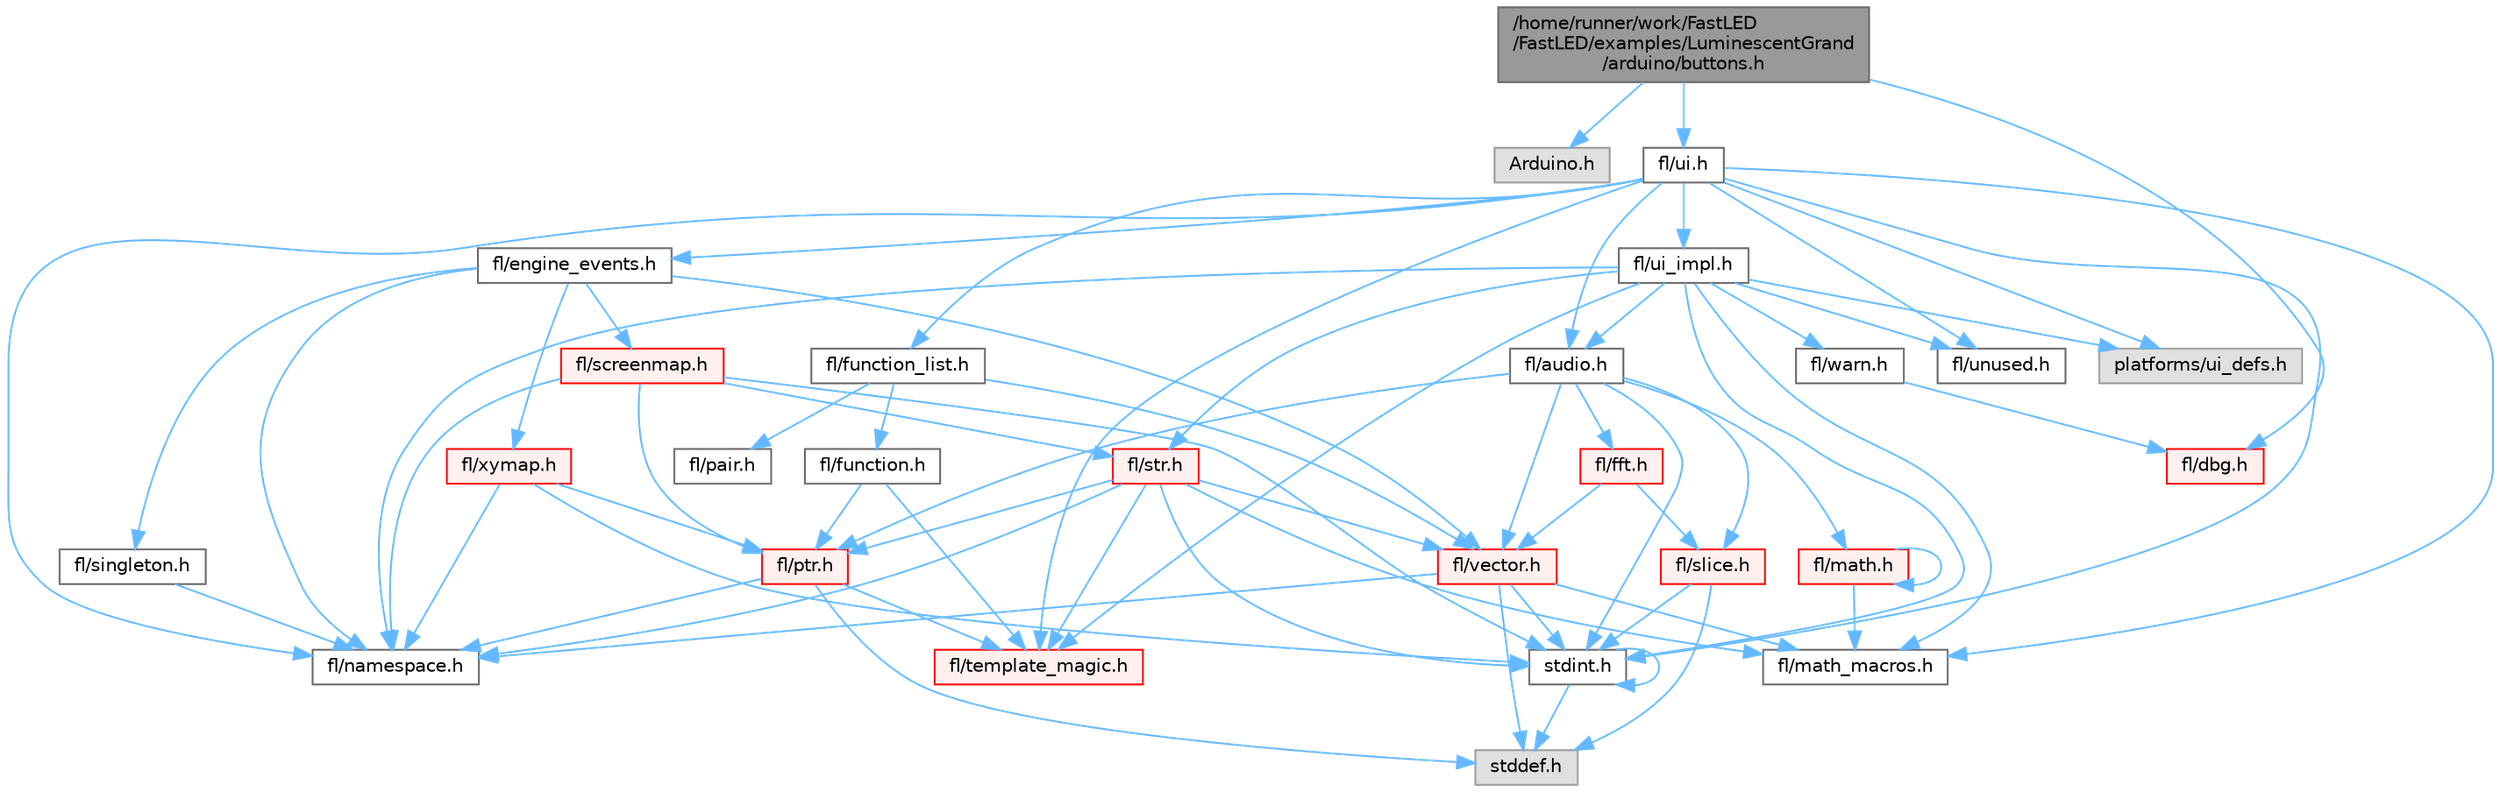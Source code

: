 digraph "/home/runner/work/FastLED/FastLED/examples/LuminescentGrand/arduino/buttons.h"
{
 // INTERACTIVE_SVG=YES
 // LATEX_PDF_SIZE
  bgcolor="transparent";
  edge [fontname=Helvetica,fontsize=10,labelfontname=Helvetica,labelfontsize=10];
  node [fontname=Helvetica,fontsize=10,shape=box,height=0.2,width=0.4];
  Node1 [id="Node000001",label="/home/runner/work/FastLED\l/FastLED/examples/LuminescentGrand\l/arduino/buttons.h",height=0.2,width=0.4,color="gray40", fillcolor="grey60", style="filled", fontcolor="black",tooltip=" "];
  Node1 -> Node2 [id="edge1_Node000001_Node000002",color="steelblue1",style="solid",tooltip=" "];
  Node2 [id="Node000002",label="Arduino.h",height=0.2,width=0.4,color="grey60", fillcolor="#E0E0E0", style="filled",tooltip=" "];
  Node1 -> Node3 [id="edge2_Node000001_Node000003",color="steelblue1",style="solid",tooltip=" "];
  Node3 [id="Node000003",label="fl/ui.h",height=0.2,width=0.4,color="grey40", fillcolor="white", style="filled",URL="$d9/d3b/ui_8h.html",tooltip=" "];
  Node3 -> Node4 [id="edge3_Node000003_Node000004",color="steelblue1",style="solid",tooltip=" "];
  Node4 [id="Node000004",label="stdint.h",height=0.2,width=0.4,color="grey40", fillcolor="white", style="filled",URL="$df/dd8/stdint_8h.html",tooltip=" "];
  Node4 -> Node5 [id="edge4_Node000004_Node000005",color="steelblue1",style="solid",tooltip=" "];
  Node5 [id="Node000005",label="stddef.h",height=0.2,width=0.4,color="grey60", fillcolor="#E0E0E0", style="filled",tooltip=" "];
  Node4 -> Node4 [id="edge5_Node000004_Node000004",color="steelblue1",style="solid",tooltip=" "];
  Node3 -> Node6 [id="edge6_Node000003_Node000006",color="steelblue1",style="solid",tooltip=" "];
  Node6 [id="Node000006",label="fl/audio.h",height=0.2,width=0.4,color="grey40", fillcolor="white", style="filled",URL="$da/d09/audio_8h.html",tooltip=" "];
  Node6 -> Node7 [id="edge7_Node000006_Node000007",color="steelblue1",style="solid",tooltip=" "];
  Node7 [id="Node000007",label="fl/fft.h",height=0.2,width=0.4,color="red", fillcolor="#FFF0F0", style="filled",URL="$d7/d76/fft_8h.html",tooltip=" "];
  Node7 -> Node10 [id="edge8_Node000007_Node000010",color="steelblue1",style="solid",tooltip=" "];
  Node10 [id="Node000010",label="fl/slice.h",height=0.2,width=0.4,color="red", fillcolor="#FFF0F0", style="filled",URL="$d0/d48/slice_8h.html",tooltip=" "];
  Node10 -> Node5 [id="edge9_Node000010_Node000005",color="steelblue1",style="solid",tooltip=" "];
  Node10 -> Node4 [id="edge10_Node000010_Node000004",color="steelblue1",style="solid",tooltip=" "];
  Node7 -> Node17 [id="edge11_Node000007_Node000017",color="steelblue1",style="solid",tooltip=" "];
  Node17 [id="Node000017",label="fl/vector.h",height=0.2,width=0.4,color="red", fillcolor="#FFF0F0", style="filled",URL="$d6/d68/vector_8h.html",tooltip=" "];
  Node17 -> Node5 [id="edge12_Node000017_Node000005",color="steelblue1",style="solid",tooltip=" "];
  Node17 -> Node4 [id="edge13_Node000017_Node000004",color="steelblue1",style="solid",tooltip=" "];
  Node17 -> Node16 [id="edge14_Node000017_Node000016",color="steelblue1",style="solid",tooltip=" "];
  Node16 [id="Node000016",label="fl/math_macros.h",height=0.2,width=0.4,color="grey40", fillcolor="white", style="filled",URL="$d8/db8/math__macros_8h.html",tooltip=" "];
  Node17 -> Node9 [id="edge15_Node000017_Node000009",color="steelblue1",style="solid",tooltip=" "];
  Node9 [id="Node000009",label="fl/namespace.h",height=0.2,width=0.4,color="grey40", fillcolor="white", style="filled",URL="$df/d2a/namespace_8h.html",tooltip="Implements the FastLED namespace macros."];
  Node6 -> Node14 [id="edge16_Node000006_Node000014",color="steelblue1",style="solid",tooltip=" "];
  Node14 [id="Node000014",label="fl/math.h",height=0.2,width=0.4,color="red", fillcolor="#FFF0F0", style="filled",URL="$df/db1/math_8h.html",tooltip=" "];
  Node14 -> Node16 [id="edge17_Node000014_Node000016",color="steelblue1",style="solid",tooltip=" "];
  Node14 -> Node14 [id="edge18_Node000014_Node000014",color="steelblue1",style="solid",tooltip=" "];
  Node6 -> Node20 [id="edge19_Node000006_Node000020",color="steelblue1",style="solid",tooltip=" "];
  Node20 [id="Node000020",label="fl/ptr.h",height=0.2,width=0.4,color="red", fillcolor="#FFF0F0", style="filled",URL="$dd/d98/ptr_8h.html",tooltip=" "];
  Node20 -> Node5 [id="edge20_Node000020_Node000005",color="steelblue1",style="solid",tooltip=" "];
  Node20 -> Node9 [id="edge21_Node000020_Node000009",color="steelblue1",style="solid",tooltip=" "];
  Node20 -> Node21 [id="edge22_Node000020_Node000021",color="steelblue1",style="solid",tooltip=" "];
  Node21 [id="Node000021",label="fl/template_magic.h",height=0.2,width=0.4,color="red", fillcolor="#FFF0F0", style="filled",URL="$d8/d0c/template__magic_8h.html",tooltip=" "];
  Node6 -> Node10 [id="edge23_Node000006_Node000010",color="steelblue1",style="solid",tooltip=" "];
  Node6 -> Node17 [id="edge24_Node000006_Node000017",color="steelblue1",style="solid",tooltip=" "];
  Node6 -> Node4 [id="edge25_Node000006_Node000004",color="steelblue1",style="solid",tooltip=" "];
  Node3 -> Node26 [id="edge26_Node000003_Node000026",color="steelblue1",style="solid",tooltip=" "];
  Node26 [id="Node000026",label="fl/engine_events.h",height=0.2,width=0.4,color="grey40", fillcolor="white", style="filled",URL="$db/dc0/engine__events_8h.html",tooltip=" "];
  Node26 -> Node9 [id="edge27_Node000026_Node000009",color="steelblue1",style="solid",tooltip=" "];
  Node26 -> Node27 [id="edge28_Node000026_Node000027",color="steelblue1",style="solid",tooltip=" "];
  Node27 [id="Node000027",label="fl/screenmap.h",height=0.2,width=0.4,color="red", fillcolor="#FFF0F0", style="filled",URL="$d7/d97/screenmap_8h.html",tooltip=" "];
  Node27 -> Node4 [id="edge29_Node000027_Node000004",color="steelblue1",style="solid",tooltip=" "];
  Node27 -> Node20 [id="edge30_Node000027_Node000020",color="steelblue1",style="solid",tooltip=" "];
  Node27 -> Node9 [id="edge31_Node000027_Node000009",color="steelblue1",style="solid",tooltip=" "];
  Node27 -> Node19 [id="edge32_Node000027_Node000019",color="steelblue1",style="solid",tooltip=" "];
  Node19 [id="Node000019",label="fl/str.h",height=0.2,width=0.4,color="red", fillcolor="#FFF0F0", style="filled",URL="$d1/d93/str_8h.html",tooltip=" "];
  Node19 -> Node4 [id="edge33_Node000019_Node000004",color="steelblue1",style="solid",tooltip=" "];
  Node19 -> Node16 [id="edge34_Node000019_Node000016",color="steelblue1",style="solid",tooltip=" "];
  Node19 -> Node9 [id="edge35_Node000019_Node000009",color="steelblue1",style="solid",tooltip=" "];
  Node19 -> Node20 [id="edge36_Node000019_Node000020",color="steelblue1",style="solid",tooltip=" "];
  Node19 -> Node21 [id="edge37_Node000019_Node000021",color="steelblue1",style="solid",tooltip=" "];
  Node19 -> Node17 [id="edge38_Node000019_Node000017",color="steelblue1",style="solid",tooltip=" "];
  Node26 -> Node34 [id="edge39_Node000026_Node000034",color="steelblue1",style="solid",tooltip=" "];
  Node34 [id="Node000034",label="fl/singleton.h",height=0.2,width=0.4,color="grey40", fillcolor="white", style="filled",URL="$d4/d0b/singleton_8h.html",tooltip=" "];
  Node34 -> Node9 [id="edge40_Node000034_Node000009",color="steelblue1",style="solid",tooltip=" "];
  Node26 -> Node17 [id="edge41_Node000026_Node000017",color="steelblue1",style="solid",tooltip=" "];
  Node26 -> Node35 [id="edge42_Node000026_Node000035",color="steelblue1",style="solid",tooltip=" "];
  Node35 [id="Node000035",label="fl/xymap.h",height=0.2,width=0.4,color="red", fillcolor="#FFF0F0", style="filled",URL="$da/d61/xymap_8h.html",tooltip=" "];
  Node35 -> Node4 [id="edge43_Node000035_Node000004",color="steelblue1",style="solid",tooltip=" "];
  Node35 -> Node9 [id="edge44_Node000035_Node000009",color="steelblue1",style="solid",tooltip=" "];
  Node35 -> Node20 [id="edge45_Node000035_Node000020",color="steelblue1",style="solid",tooltip=" "];
  Node3 -> Node41 [id="edge46_Node000003_Node000041",color="steelblue1",style="solid",tooltip=" "];
  Node41 [id="Node000041",label="fl/function_list.h",height=0.2,width=0.4,color="grey40", fillcolor="white", style="filled",URL="$d0/d64/function__list_8h.html",tooltip=" "];
  Node41 -> Node42 [id="edge47_Node000041_Node000042",color="steelblue1",style="solid",tooltip=" "];
  Node42 [id="Node000042",label="fl/function.h",height=0.2,width=0.4,color="grey40", fillcolor="white", style="filled",URL="$dd/d67/function_8h.html",tooltip=" "];
  Node42 -> Node20 [id="edge48_Node000042_Node000020",color="steelblue1",style="solid",tooltip=" "];
  Node42 -> Node21 [id="edge49_Node000042_Node000021",color="steelblue1",style="solid",tooltip=" "];
  Node41 -> Node33 [id="edge50_Node000041_Node000033",color="steelblue1",style="solid",tooltip=" "];
  Node33 [id="Node000033",label="fl/pair.h",height=0.2,width=0.4,color="grey40", fillcolor="white", style="filled",URL="$d3/d41/pair_8h.html",tooltip=" "];
  Node41 -> Node17 [id="edge51_Node000041_Node000017",color="steelblue1",style="solid",tooltip=" "];
  Node3 -> Node16 [id="edge52_Node000003_Node000016",color="steelblue1",style="solid",tooltip=" "];
  Node3 -> Node9 [id="edge53_Node000003_Node000009",color="steelblue1",style="solid",tooltip=" "];
  Node3 -> Node21 [id="edge54_Node000003_Node000021",color="steelblue1",style="solid",tooltip=" "];
  Node3 -> Node43 [id="edge55_Node000003_Node000043",color="steelblue1",style="solid",tooltip=" "];
  Node43 [id="Node000043",label="fl/ui_impl.h",height=0.2,width=0.4,color="grey40", fillcolor="white", style="filled",URL="$d6/dc0/ui__impl_8h.html",tooltip=" "];
  Node43 -> Node4 [id="edge56_Node000043_Node000004",color="steelblue1",style="solid",tooltip=" "];
  Node43 -> Node6 [id="edge57_Node000043_Node000006",color="steelblue1",style="solid",tooltip=" "];
  Node43 -> Node16 [id="edge58_Node000043_Node000016",color="steelblue1",style="solid",tooltip=" "];
  Node43 -> Node9 [id="edge59_Node000043_Node000009",color="steelblue1",style="solid",tooltip=" "];
  Node43 -> Node19 [id="edge60_Node000043_Node000019",color="steelblue1",style="solid",tooltip=" "];
  Node43 -> Node21 [id="edge61_Node000043_Node000021",color="steelblue1",style="solid",tooltip=" "];
  Node43 -> Node44 [id="edge62_Node000043_Node000044",color="steelblue1",style="solid",tooltip=" "];
  Node44 [id="Node000044",label="fl/unused.h",height=0.2,width=0.4,color="grey40", fillcolor="white", style="filled",URL="$d8/d4b/unused_8h.html",tooltip=" "];
  Node43 -> Node45 [id="edge63_Node000043_Node000045",color="steelblue1",style="solid",tooltip=" "];
  Node45 [id="Node000045",label="fl/warn.h",height=0.2,width=0.4,color="grey40", fillcolor="white", style="filled",URL="$de/d77/warn_8h.html",tooltip=" "];
  Node45 -> Node46 [id="edge64_Node000045_Node000046",color="steelblue1",style="solid",tooltip=" "];
  Node46 [id="Node000046",label="fl/dbg.h",height=0.2,width=0.4,color="red", fillcolor="#FFF0F0", style="filled",URL="$d6/d01/dbg_8h.html",tooltip=" "];
  Node43 -> Node48 [id="edge65_Node000043_Node000048",color="steelblue1",style="solid",tooltip=" "];
  Node48 [id="Node000048",label="platforms/ui_defs.h",height=0.2,width=0.4,color="grey60", fillcolor="#E0E0E0", style="filled",tooltip=" "];
  Node3 -> Node44 [id="edge66_Node000003_Node000044",color="steelblue1",style="solid",tooltip=" "];
  Node3 -> Node48 [id="edge67_Node000003_Node000048",color="steelblue1",style="solid",tooltip=" "];
  Node1 -> Node46 [id="edge68_Node000001_Node000046",color="steelblue1",style="solid",tooltip=" "];
}
